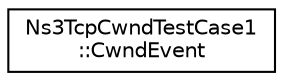 digraph "Graphical Class Hierarchy"
{
 // LATEX_PDF_SIZE
  edge [fontname="Helvetica",fontsize="10",labelfontname="Helvetica",labelfontsize="10"];
  node [fontname="Helvetica",fontsize="10",shape=record];
  rankdir="LR";
  Node0 [label="Ns3TcpCwndTestCase1\l::CwndEvent",height=0.2,width=0.4,color="black", fillcolor="white", style="filled",URL="$class_ns3_tcp_cwnd_test_case1_1_1_cwnd_event.html",tooltip=" "];
}
